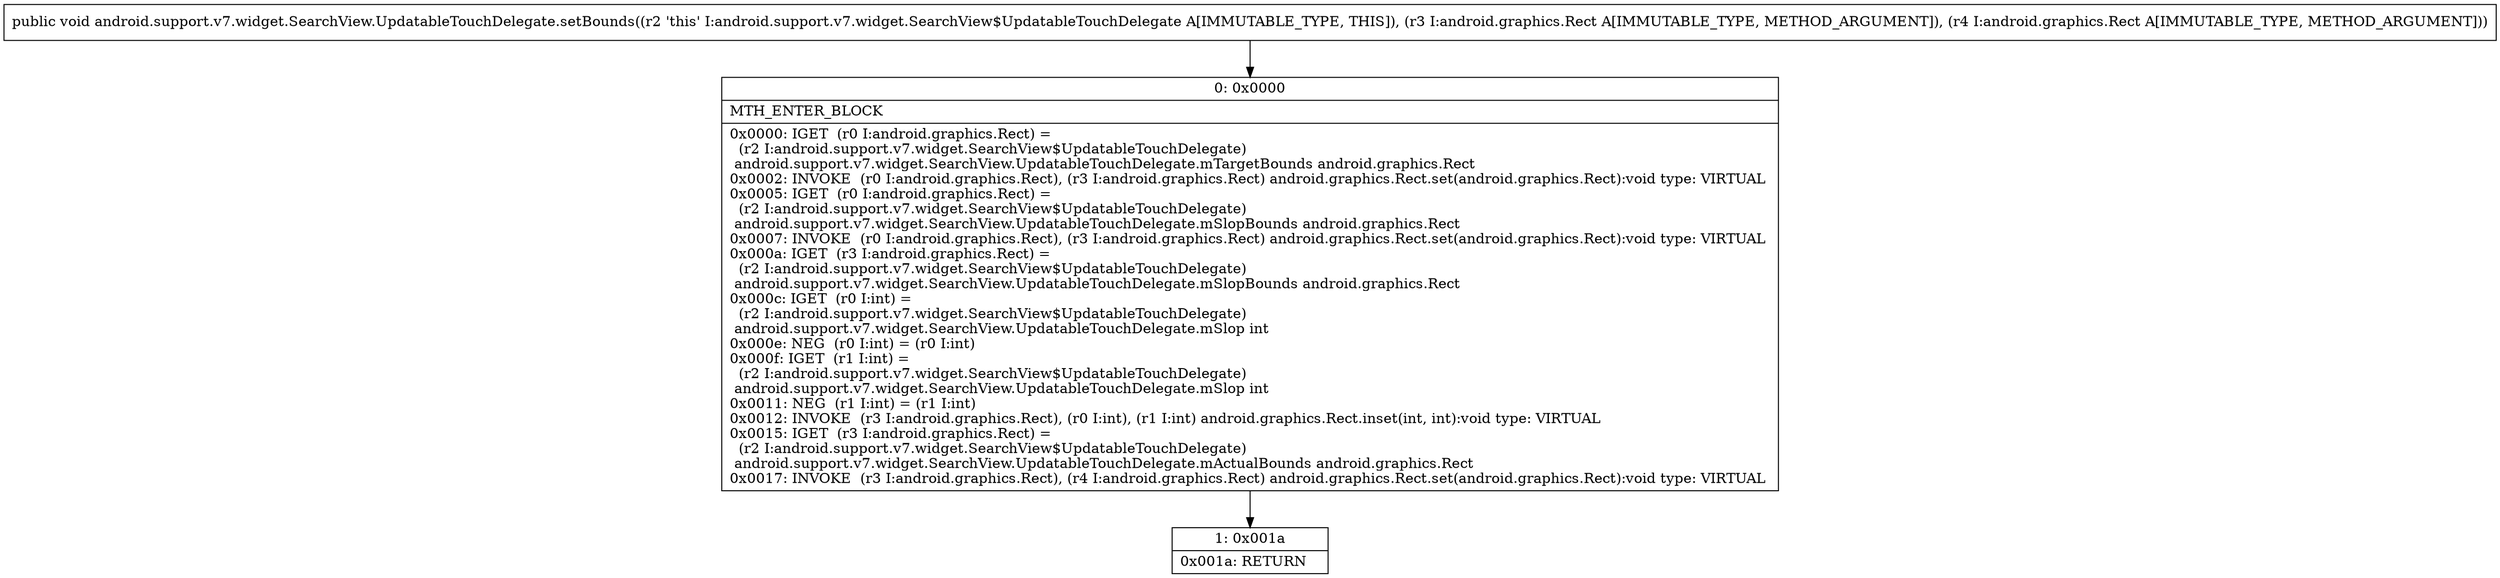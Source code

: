 digraph "CFG forandroid.support.v7.widget.SearchView.UpdatableTouchDelegate.setBounds(Landroid\/graphics\/Rect;Landroid\/graphics\/Rect;)V" {
Node_0 [shape=record,label="{0\:\ 0x0000|MTH_ENTER_BLOCK\l|0x0000: IGET  (r0 I:android.graphics.Rect) = \l  (r2 I:android.support.v7.widget.SearchView$UpdatableTouchDelegate)\l android.support.v7.widget.SearchView.UpdatableTouchDelegate.mTargetBounds android.graphics.Rect \l0x0002: INVOKE  (r0 I:android.graphics.Rect), (r3 I:android.graphics.Rect) android.graphics.Rect.set(android.graphics.Rect):void type: VIRTUAL \l0x0005: IGET  (r0 I:android.graphics.Rect) = \l  (r2 I:android.support.v7.widget.SearchView$UpdatableTouchDelegate)\l android.support.v7.widget.SearchView.UpdatableTouchDelegate.mSlopBounds android.graphics.Rect \l0x0007: INVOKE  (r0 I:android.graphics.Rect), (r3 I:android.graphics.Rect) android.graphics.Rect.set(android.graphics.Rect):void type: VIRTUAL \l0x000a: IGET  (r3 I:android.graphics.Rect) = \l  (r2 I:android.support.v7.widget.SearchView$UpdatableTouchDelegate)\l android.support.v7.widget.SearchView.UpdatableTouchDelegate.mSlopBounds android.graphics.Rect \l0x000c: IGET  (r0 I:int) = \l  (r2 I:android.support.v7.widget.SearchView$UpdatableTouchDelegate)\l android.support.v7.widget.SearchView.UpdatableTouchDelegate.mSlop int \l0x000e: NEG  (r0 I:int) = (r0 I:int) \l0x000f: IGET  (r1 I:int) = \l  (r2 I:android.support.v7.widget.SearchView$UpdatableTouchDelegate)\l android.support.v7.widget.SearchView.UpdatableTouchDelegate.mSlop int \l0x0011: NEG  (r1 I:int) = (r1 I:int) \l0x0012: INVOKE  (r3 I:android.graphics.Rect), (r0 I:int), (r1 I:int) android.graphics.Rect.inset(int, int):void type: VIRTUAL \l0x0015: IGET  (r3 I:android.graphics.Rect) = \l  (r2 I:android.support.v7.widget.SearchView$UpdatableTouchDelegate)\l android.support.v7.widget.SearchView.UpdatableTouchDelegate.mActualBounds android.graphics.Rect \l0x0017: INVOKE  (r3 I:android.graphics.Rect), (r4 I:android.graphics.Rect) android.graphics.Rect.set(android.graphics.Rect):void type: VIRTUAL \l}"];
Node_1 [shape=record,label="{1\:\ 0x001a|0x001a: RETURN   \l}"];
MethodNode[shape=record,label="{public void android.support.v7.widget.SearchView.UpdatableTouchDelegate.setBounds((r2 'this' I:android.support.v7.widget.SearchView$UpdatableTouchDelegate A[IMMUTABLE_TYPE, THIS]), (r3 I:android.graphics.Rect A[IMMUTABLE_TYPE, METHOD_ARGUMENT]), (r4 I:android.graphics.Rect A[IMMUTABLE_TYPE, METHOD_ARGUMENT])) }"];
MethodNode -> Node_0;
Node_0 -> Node_1;
}

